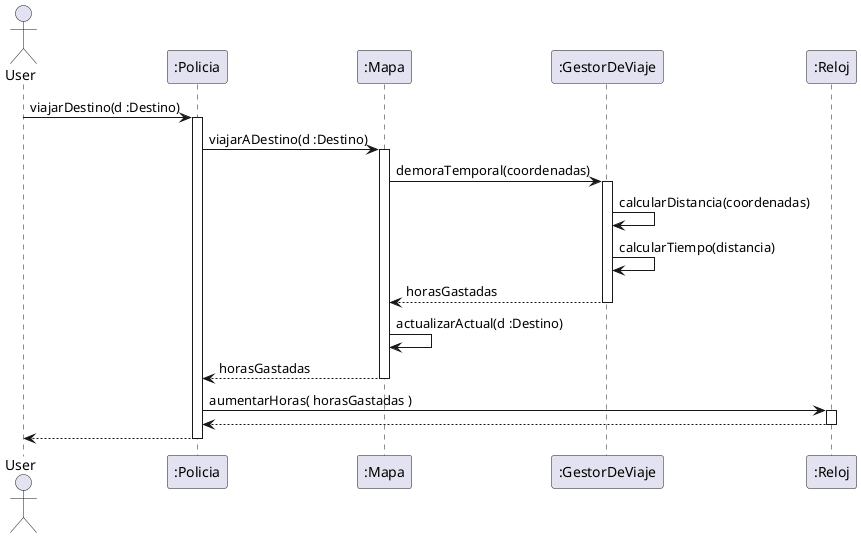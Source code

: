 @startuml

Actor User

User -> ":Policia" : viajarDestino(d :Destino)
Activate ":Policia"

":Policia" -> ":Mapa" : viajarADestino(d :Destino)
activate ":Mapa"

":Mapa" -> ":GestorDeViaje" : demoraTemporal(coordenadas)
activate ":GestorDeViaje"

":GestorDeViaje" -> ":GestorDeViaje" : calcularDistancia(coordenadas)

":GestorDeViaje" -> ":GestorDeViaje" : calcularTiempo(distancia)

":GestorDeViaje" --> ":Mapa" : horasGastadas
deactivate ":GestorDeViaje"

":Mapa" -> ":Mapa" : actualizarActual(d :Destino)

":Mapa" --> ":Policia" : horasGastadas
deactivate ":Mapa"

":Policia" -> ":Reloj" : aumentarHoras( horasGastadas )
activate ":Reloj"

":Reloj" --> ":Policia"
deactivate ":Reloj"

":Policia" --> User
deactivate ":Policia"

@enduml